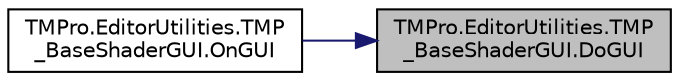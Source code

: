 digraph "TMPro.EditorUtilities.TMP_BaseShaderGUI.DoGUI"
{
 // LATEX_PDF_SIZE
  edge [fontname="Helvetica",fontsize="10",labelfontname="Helvetica",labelfontsize="10"];
  node [fontname="Helvetica",fontsize="10",shape=record];
  rankdir="RL";
  Node1 [label="TMPro.EditorUtilities.TMP\l_BaseShaderGUI.DoGUI",height=0.2,width=0.4,color="black", fillcolor="grey75", style="filled", fontcolor="black",tooltip="Override this method to create the specific shader GUI."];
  Node1 -> Node2 [dir="back",color="midnightblue",fontsize="10",style="solid",fontname="Helvetica"];
  Node2 [label="TMPro.EditorUtilities.TMP\l_BaseShaderGUI.OnGUI",height=0.2,width=0.4,color="black", fillcolor="white", style="filled",URL="$class_t_m_pro_1_1_editor_utilities_1_1_t_m_p___base_shader_g_u_i.html#a54fd1ffc1f5f8d62f4475a94b9d1942c",tooltip=" "];
}
